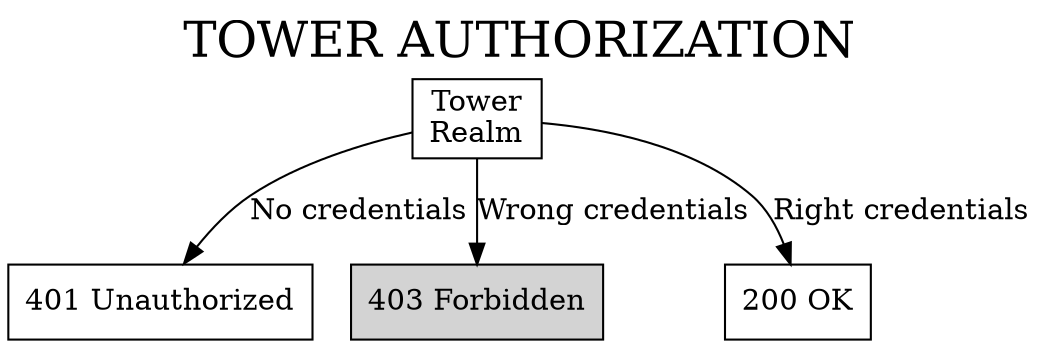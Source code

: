 digraph {
  label="TOWER AUTHORIZATION";
  labelloc=t;
  fontsize=24;
  node [shape=box];

  realm [label="Tower\nRealm"];
  unauthorized [label="401 Unauthorized"];
  forbidden [label="403 Forbidden",bgcolor="black",style="filled"];
  access [label="200 OK"];

  realm -> unauthorized [label="No credentials"];
  realm -> forbidden [label="Wrong credentials"];
  realm -> access [label="Right credentials"];

}